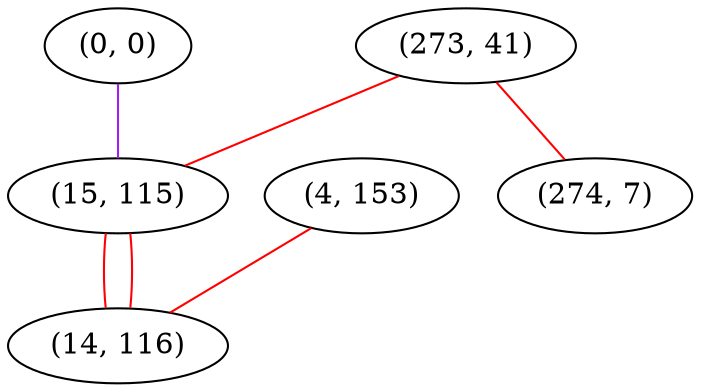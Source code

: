 graph "" {
"(0, 0)";
"(273, 41)";
"(274, 7)";
"(4, 153)";
"(15, 115)";
"(14, 116)";
"(0, 0)" -- "(15, 115)"  [color=purple, key=0, weight=4];
"(273, 41)" -- "(274, 7)"  [color=red, key=0, weight=1];
"(273, 41)" -- "(15, 115)"  [color=red, key=0, weight=1];
"(4, 153)" -- "(14, 116)"  [color=red, key=0, weight=1];
"(15, 115)" -- "(14, 116)"  [color=red, key=0, weight=1];
"(15, 115)" -- "(14, 116)"  [color=red, key=1, weight=1];
}

